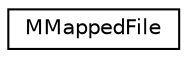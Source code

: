 digraph "Graphical Class Hierarchy"
{
 // LATEX_PDF_SIZE
  edge [fontname="Helvetica",fontsize="10",labelfontname="Helvetica",labelfontsize="10"];
  node [fontname="Helvetica",fontsize="10",shape=record];
  rankdir="LR";
  Node0 [label="MMappedFile",height=0.2,width=0.4,color="black", fillcolor="white", style="filled",URL="$classarm__compute_1_1utils_1_1mmap__io_1_1_m_mapped_file.xhtml",tooltip="Memory mapped file class."];
}
